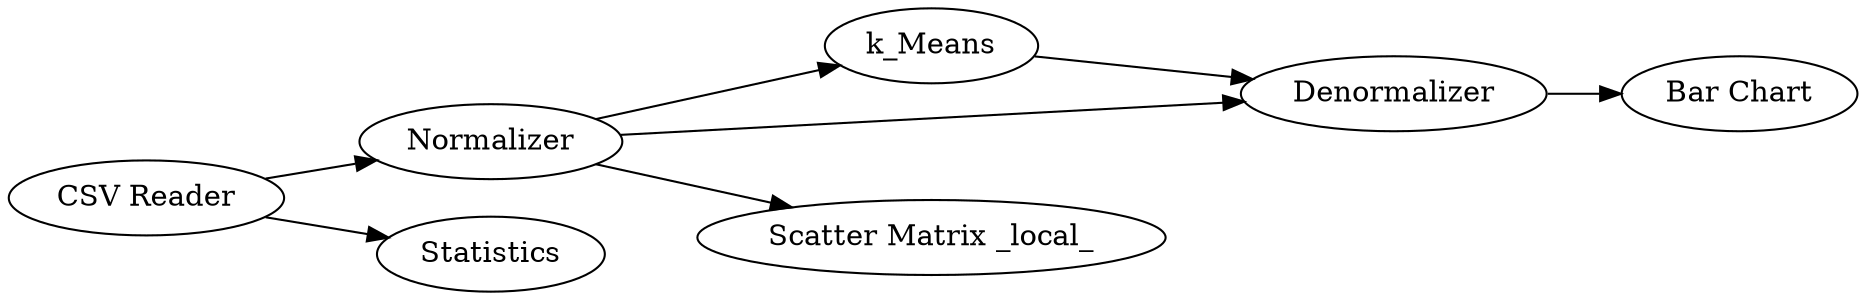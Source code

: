 digraph {
	1 [label="CSV Reader"]
	2 [label=Normalizer]
	3 [label=k_Means]
	4 [label=Denormalizer]
	14 [label=Statistics]
	26 [label="Bar Chart"]
	27 [label="Scatter Matrix _local_"]
	1 -> 2
	1 -> 14
	2 -> 4
	2 -> 27
	2 -> 3
	3 -> 4
	4 -> 26
	rankdir=LR
}
